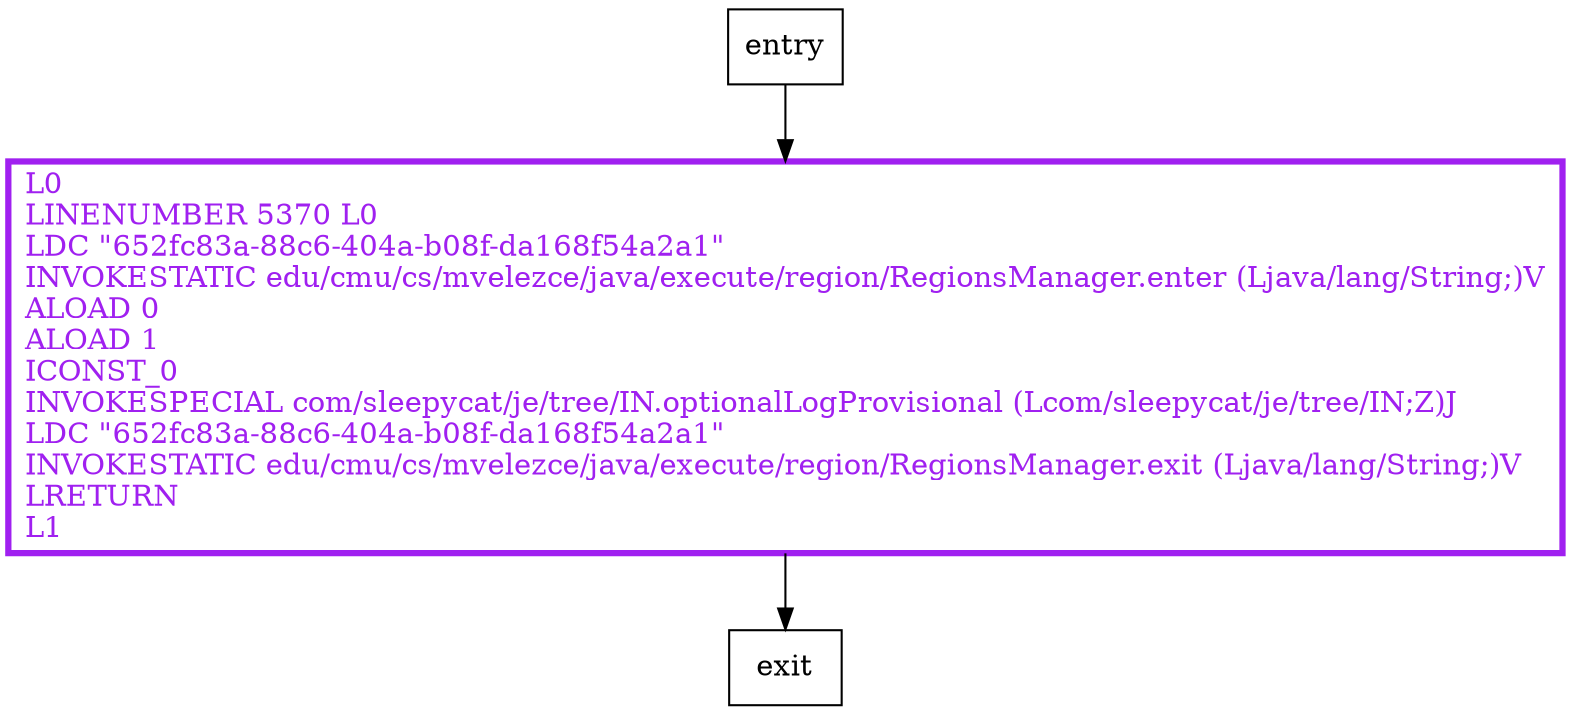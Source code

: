 digraph optionalLogProvisionalNoCompress {
node [shape=record];
1042103574 [label="L0\lLINENUMBER 5370 L0\lLDC \"652fc83a-88c6-404a-b08f-da168f54a2a1\"\lINVOKESTATIC edu/cmu/cs/mvelezce/java/execute/region/RegionsManager.enter (Ljava/lang/String;)V\lALOAD 0\lALOAD 1\lICONST_0\lINVOKESPECIAL com/sleepycat/je/tree/IN.optionalLogProvisional (Lcom/sleepycat/je/tree/IN;Z)J\lLDC \"652fc83a-88c6-404a-b08f-da168f54a2a1\"\lINVOKESTATIC edu/cmu/cs/mvelezce/java/execute/region/RegionsManager.exit (Ljava/lang/String;)V\lLRETURN\lL1\l"];
entry;
exit;
entry -> 1042103574
1042103574 -> exit
1042103574[fontcolor="purple", penwidth=3, color="purple"];
}
